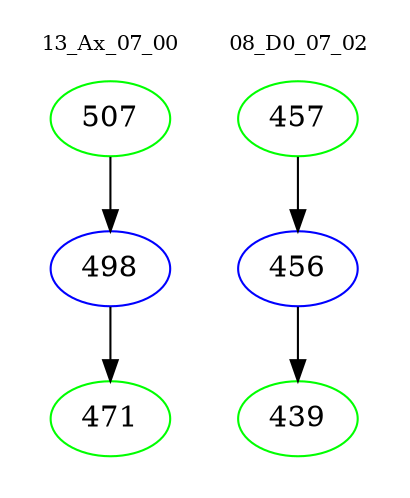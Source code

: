 digraph{
subgraph cluster_0 {
color = white
label = "13_Ax_07_00";
fontsize=10;
T0_507 [label="507", color="green"]
T0_507 -> T0_498 [color="black"]
T0_498 [label="498", color="blue"]
T0_498 -> T0_471 [color="black"]
T0_471 [label="471", color="green"]
}
subgraph cluster_1 {
color = white
label = "08_D0_07_02";
fontsize=10;
T1_457 [label="457", color="green"]
T1_457 -> T1_456 [color="black"]
T1_456 [label="456", color="blue"]
T1_456 -> T1_439 [color="black"]
T1_439 [label="439", color="green"]
}
}
